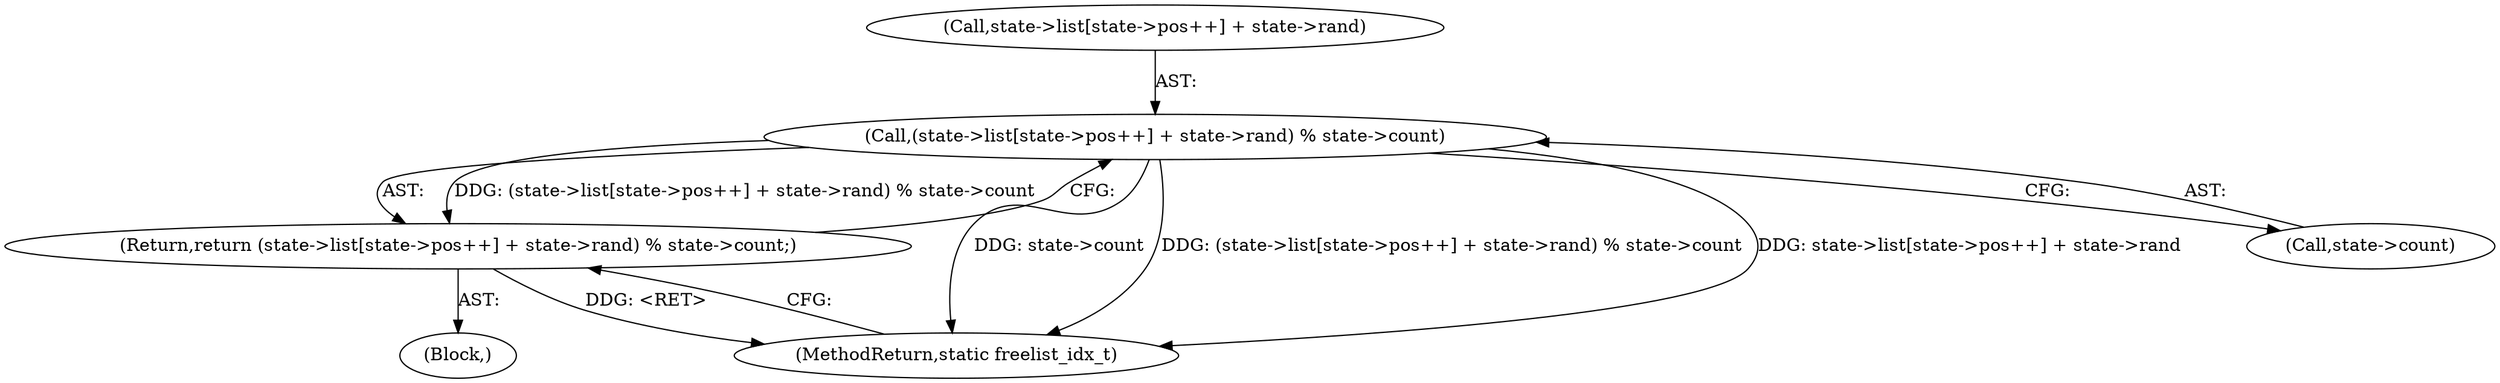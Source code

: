 digraph "1_linux_c4e490cf148e85ead0d1b1c2caaba833f1d5b29f_0@pointer" {
"1000104" [label="(Call,(state->list[state->pos++] + state->rand) % state->count)"];
"1000103" [label="(Return,return (state->list[state->pos++] + state->rand) % state->count;)"];
"1000105" [label="(Call,state->list[state->pos++] + state->rand)"];
"1000104" [label="(Call,(state->list[state->pos++] + state->rand) % state->count)"];
"1000120" [label="(MethodReturn,static freelist_idx_t)"];
"1000103" [label="(Return,return (state->list[state->pos++] + state->rand) % state->count;)"];
"1000102" [label="(Block,)"];
"1000117" [label="(Call,state->count)"];
"1000104" -> "1000103"  [label="AST: "];
"1000104" -> "1000117"  [label="CFG: "];
"1000105" -> "1000104"  [label="AST: "];
"1000117" -> "1000104"  [label="AST: "];
"1000103" -> "1000104"  [label="CFG: "];
"1000104" -> "1000120"  [label="DDG: state->count"];
"1000104" -> "1000120"  [label="DDG: (state->list[state->pos++] + state->rand) % state->count"];
"1000104" -> "1000120"  [label="DDG: state->list[state->pos++] + state->rand"];
"1000104" -> "1000103"  [label="DDG: (state->list[state->pos++] + state->rand) % state->count"];
"1000103" -> "1000102"  [label="AST: "];
"1000120" -> "1000103"  [label="CFG: "];
"1000103" -> "1000120"  [label="DDG: <RET>"];
}
